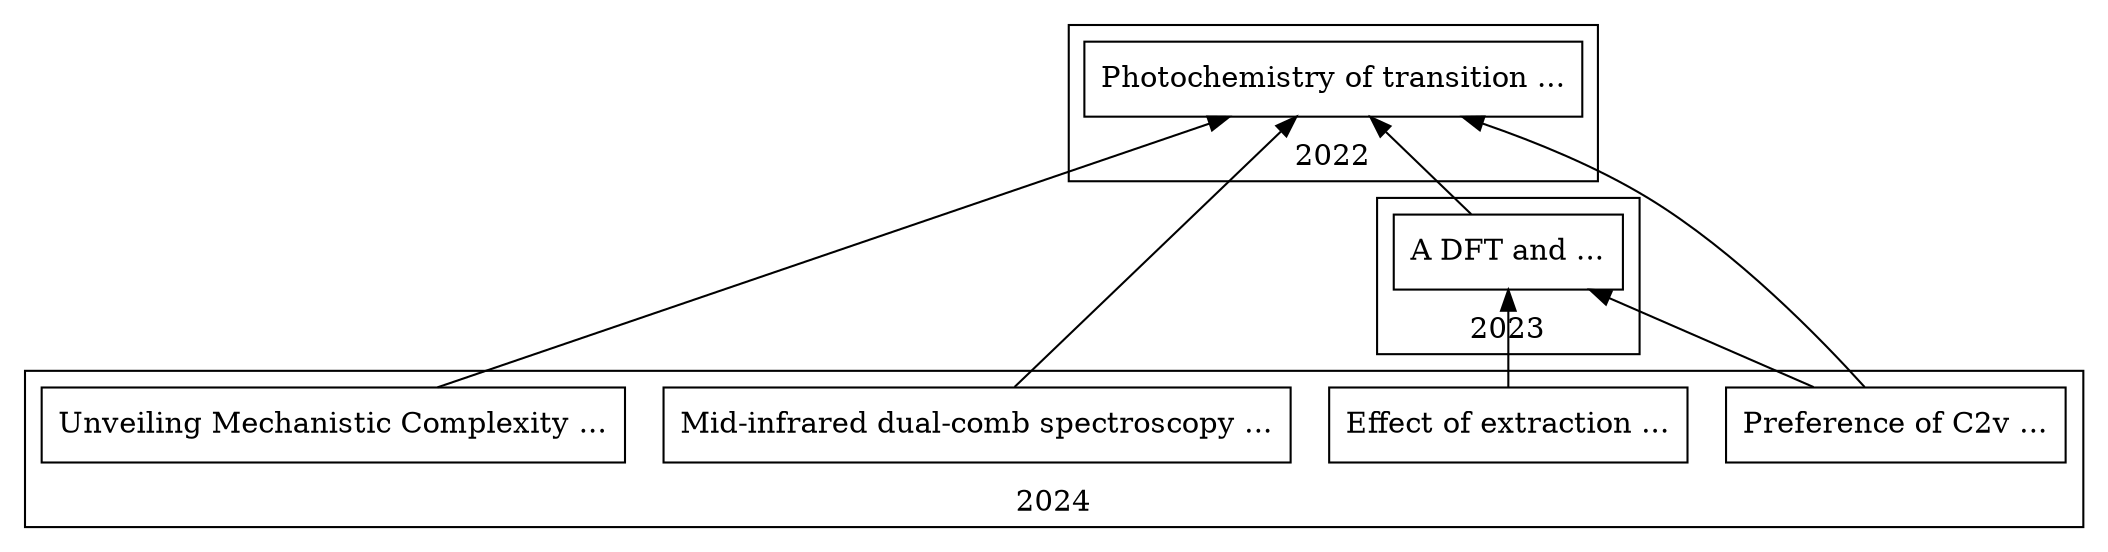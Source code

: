 digraph {
     rankdir=BT;
    "268040009" [label="Unveiling Mechanistic Complexity ...", shape=rectangle, href="https://www.semanticscholar.org/paper/974865acb588c06b3b4d587f81c7f56259ad4774", target="_blank", tooltip="title: Unveiling Mechanistic Complexity in Manganese-Catalyzed C–H Bond
Functionalization Using IR Spectroscopy Over 16 Orders of Magnitude in Time \nauthors: I. Fairlamb, Jason M. Lynam\npublished: 2024"];
    "259739018" [label="A DFT and ...", shape=rectangle, href="https://www.semanticscholar.org/paper/8119b95e9c475d7959fae26c2e70d8d71fcb03b6", target="_blank", tooltip="title: A DFT and Matrix–Isolation IR/UV-Visible Study of High-Coordinated
Lanthanide-CO Complexes \nauthors: A. Kovács, W. Klotzbücher\npublished: 2023"];
    "268348425" [label="Mid-infrared dual-comb spectroscopy ...", shape=rectangle, href="https://www.semanticscholar.org/paper/b8003f5669c1719ebd86d70f0ff0d31d659482e9", target="_blank", tooltip="title: Mid-infrared dual-comb spectroscopy with quantum cascade lasers \nauthors: J. Hayden, M. Geiser, M. Gianella, Raphael Horvath, A. Hugi, L. Sterczewski, Markus Mangold\npublished: 2024"];
    "249710437" [label="Photochemistry of transition ...", shape=rectangle, href="https://www.semanticscholar.org/paper/a2266a06e752df98615787746599dc81440c0ae1", target="_blank", tooltip="title: Photochemistry of transition metal carbonyls. \nauthors: J. J. Turner, M. George, M. Poliakoff, R. Perutz\npublished: 2022"];
    "267630595" [label="Effect of extraction ...", shape=rectangle, href="https://www.semanticscholar.org/paper/c4c3b191a2b33164b5526aa27e32936550c71402", target="_blank", tooltip="title: Effect of extraction parameters on the synergistic reaction mechanism for
arsenic and mercury removal from natural gas condensate via LLE, vibrational
spectroscopy and DFT calculations \nauthors: Teerapon Pirom, Kasidit Nootong, Wikorn Punyain, K. Maneeintr, U. Pancharoen\npublished: 2024"];
    "267446961" [label="Preference of C2v ...", shape=rectangle, href="https://www.semanticscholar.org/paper/e3ba79aa32a1148dca4a7f52108259344fdc4711", target="_blank", tooltip="title: Preference of C2v Symmetry in Low-Spin Hexacarbonyls of Rare-Earth and f
Elements \nauthors: Attila Kovács, Werner Klotzbücher\npublished: 2024"];
     subgraph cluster_0 {
           rank=same;
           label="2022";
      249710437;
      249710437;
      249710437;
      249710437;
     }     subgraph cluster_1 {
           rank=same;
           label="2023";
      259739018;
      259739018;
      259739018;
     }     subgraph cluster_2 {
           rank=same;
           label="2024";
      267446961;
      267630595;
      268348425;
      268040009;
      267446961;
     }    "267446961" -> "249710437";
    "267630595" -> "259739018";
    "268348425" -> "249710437";
    "259739018" -> "249710437";
    "268040009" -> "249710437";
    "267446961" -> "259739018";
}
